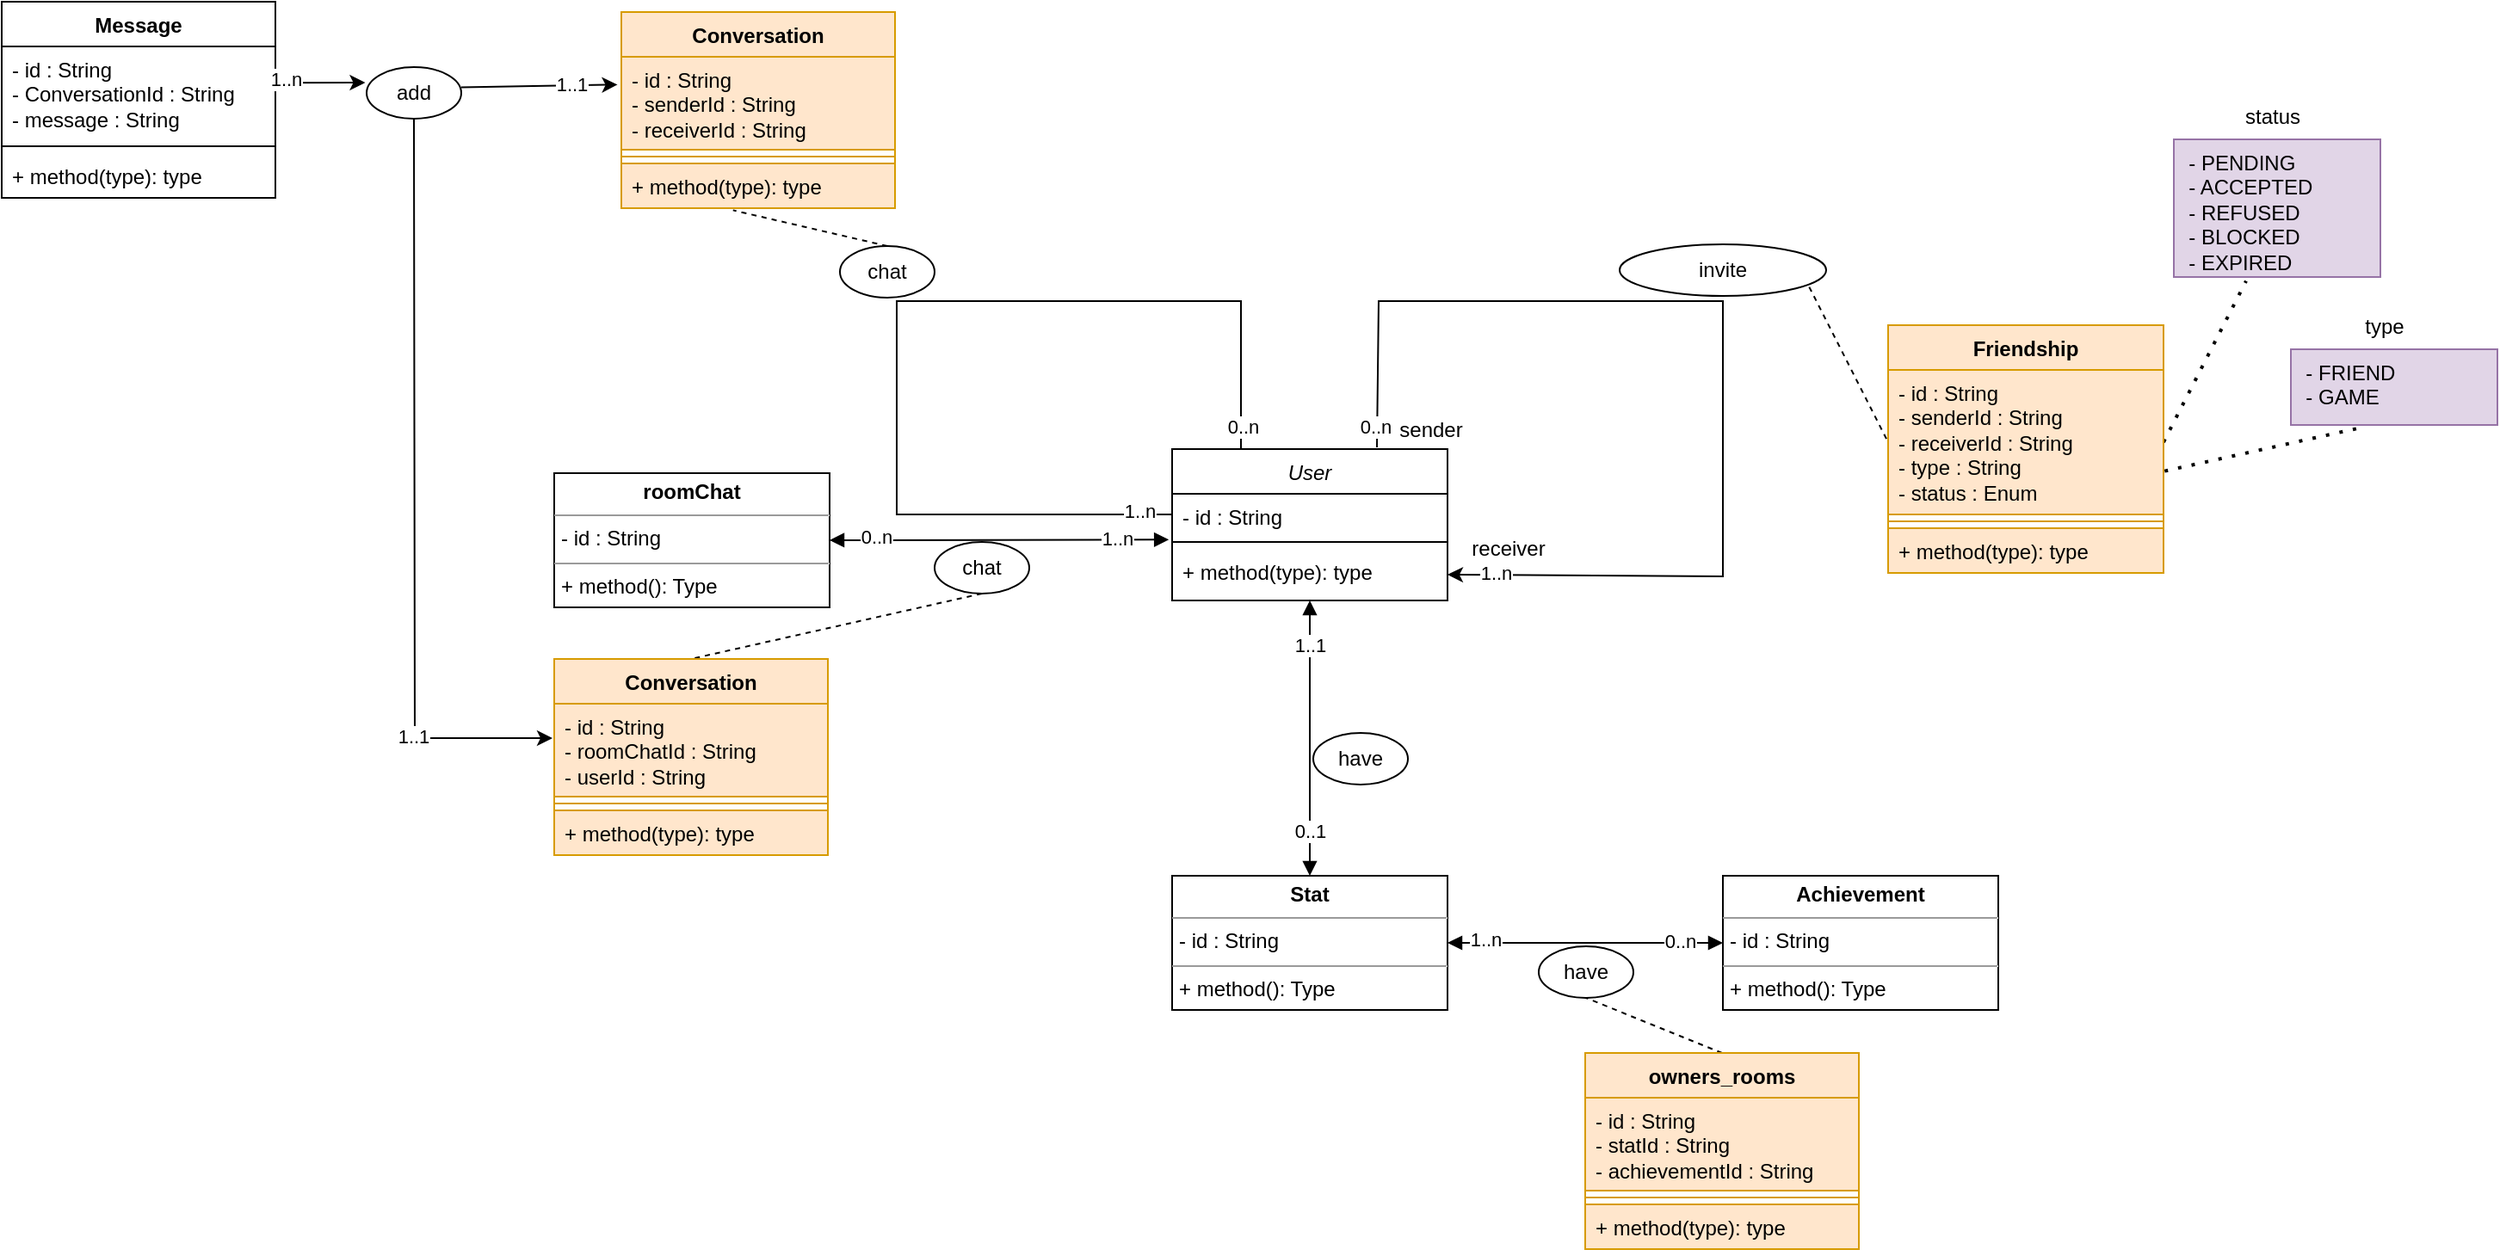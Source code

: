 <mxfile version="21.4.0" type="github">
  <diagram id="C5RBs43oDa-KdzZeNtuy" name="Page-1">
    <mxGraphModel dx="2442" dy="938" grid="1" gridSize="10" guides="1" tooltips="1" connect="1" arrows="1" fold="1" page="1" pageScale="1" pageWidth="827" pageHeight="1169" math="0" shadow="0">
      <root>
        <mxCell id="WIyWlLk6GJQsqaUBKTNV-0" />
        <mxCell id="WIyWlLk6GJQsqaUBKTNV-1" parent="WIyWlLk6GJQsqaUBKTNV-0" />
        <mxCell id="zkfFHV4jXpPFQw0GAbJ--0" value="User" style="swimlane;fontStyle=2;align=center;verticalAlign=top;childLayout=stackLayout;horizontal=1;startSize=26;horizontalStack=0;resizeParent=1;resizeLast=0;collapsible=1;marginBottom=0;rounded=0;shadow=0;strokeWidth=1;" parent="WIyWlLk6GJQsqaUBKTNV-1" vertex="1">
          <mxGeometry x="320" y="512" width="160" height="88" as="geometry">
            <mxRectangle x="400" y="520" width="160" height="26" as="alternateBounds" />
          </mxGeometry>
        </mxCell>
        <mxCell id="zkfFHV4jXpPFQw0GAbJ--1" value="- id : String" style="text;align=left;verticalAlign=top;spacingLeft=4;spacingRight=4;overflow=hidden;rotatable=0;points=[[0,0.5],[1,0.5]];portConstraint=eastwest;" parent="zkfFHV4jXpPFQw0GAbJ--0" vertex="1">
          <mxGeometry y="26" width="160" height="24" as="geometry" />
        </mxCell>
        <mxCell id="zkfFHV4jXpPFQw0GAbJ--4" value="" style="line;html=1;strokeWidth=1;align=left;verticalAlign=middle;spacingTop=-1;spacingLeft=3;spacingRight=3;rotatable=0;labelPosition=right;points=[];portConstraint=eastwest;" parent="zkfFHV4jXpPFQw0GAbJ--0" vertex="1">
          <mxGeometry y="50" width="160" height="8" as="geometry" />
        </mxCell>
        <mxCell id="ZP9Y8yQ6oTrMv08s4SxV-12" value="" style="endArrow=classic;html=1;rounded=0;exitX=0.595;exitY=-0.006;exitDx=0;exitDy=0;exitPerimeter=0;entryX=1;entryY=0.5;entryDx=0;entryDy=0;" parent="zkfFHV4jXpPFQw0GAbJ--0" target="ZP9Y8yQ6oTrMv08s4SxV-41" edge="1">
          <mxGeometry width="50" height="50" relative="1" as="geometry">
            <mxPoint x="119" y="-0.96" as="sourcePoint" />
            <mxPoint x="199" y="80" as="targetPoint" />
            <Array as="points">
              <mxPoint x="120" y="-86" />
              <mxPoint x="320" y="-86" />
              <mxPoint x="320" y="74" />
            </Array>
          </mxGeometry>
        </mxCell>
        <mxCell id="ZP9Y8yQ6oTrMv08s4SxV-14" value="0..n" style="edgeLabel;html=1;align=center;verticalAlign=middle;resizable=0;points=[];" parent="ZP9Y8yQ6oTrMv08s4SxV-12" vertex="1" connectable="0">
          <mxGeometry x="-0.96" y="1" relative="1" as="geometry">
            <mxPoint as="offset" />
          </mxGeometry>
        </mxCell>
        <mxCell id="ZP9Y8yQ6oTrMv08s4SxV-15" value="1..n" style="edgeLabel;html=1;align=center;verticalAlign=middle;resizable=0;points=[];" parent="ZP9Y8yQ6oTrMv08s4SxV-12" vertex="1" connectable="0">
          <mxGeometry x="0.941" y="-1" relative="1" as="geometry">
            <mxPoint x="10" as="offset" />
          </mxGeometry>
        </mxCell>
        <mxCell id="ZP9Y8yQ6oTrMv08s4SxV-41" value="+ method(type): type" style="text;strokeColor=none;fillColor=none;align=left;verticalAlign=top;spacingLeft=4;spacingRight=4;overflow=hidden;rotatable=0;points=[[0,0.5],[1,0.5]];portConstraint=eastwest;whiteSpace=wrap;html=1;" parent="zkfFHV4jXpPFQw0GAbJ--0" vertex="1">
          <mxGeometry y="58" width="160" height="30" as="geometry" />
        </mxCell>
        <mxCell id="IBgvhfcJ9Fi39RESurxE-10" value="" style="endArrow=none;html=1;edgeStyle=orthogonalEdgeStyle;rounded=0;entryX=0.25;entryY=0;entryDx=0;entryDy=0;exitX=0;exitY=0.5;exitDx=0;exitDy=0;" edge="1" parent="zkfFHV4jXpPFQw0GAbJ--0" source="zkfFHV4jXpPFQw0GAbJ--1" target="zkfFHV4jXpPFQw0GAbJ--0">
          <mxGeometry relative="1" as="geometry">
            <mxPoint y="74" as="sourcePoint" />
            <mxPoint x="-20" y="24" as="targetPoint" />
            <Array as="points">
              <mxPoint x="-160" y="38" />
              <mxPoint x="-160" y="-86" />
              <mxPoint x="40" y="-86" />
            </Array>
          </mxGeometry>
        </mxCell>
        <mxCell id="IBgvhfcJ9Fi39RESurxE-13" value="0..n" style="edgeLabel;html=1;align=center;verticalAlign=middle;resizable=0;points=[];" vertex="1" connectable="0" parent="IBgvhfcJ9Fi39RESurxE-10">
          <mxGeometry x="0.953" y="1" relative="1" as="geometry">
            <mxPoint as="offset" />
          </mxGeometry>
        </mxCell>
        <mxCell id="IBgvhfcJ9Fi39RESurxE-14" value="1..n" style="edgeLabel;html=1;align=center;verticalAlign=middle;resizable=0;points=[];" vertex="1" connectable="0" parent="IBgvhfcJ9Fi39RESurxE-10">
          <mxGeometry x="-0.934" y="-2" relative="1" as="geometry">
            <mxPoint as="offset" />
          </mxGeometry>
        </mxCell>
        <mxCell id="t-XptclObG062WxtiwhP-8" value="" style="endArrow=none;dashed=1;html=1;rounded=0;entryX=0;entryY=0.5;entryDx=0;entryDy=0;exitX=0.918;exitY=0.827;exitDx=0;exitDy=0;exitPerimeter=0;" parent="WIyWlLk6GJQsqaUBKTNV-1" source="t-XptclObG062WxtiwhP-11" target="ZP9Y8yQ6oTrMv08s4SxV-38" edge="1">
          <mxGeometry width="50" height="50" relative="1" as="geometry">
            <mxPoint x="720" y="500" as="sourcePoint" />
            <mxPoint x="800" y="460" as="targetPoint" />
          </mxGeometry>
        </mxCell>
        <mxCell id="t-XptclObG062WxtiwhP-11" value="invite" style="ellipse;whiteSpace=wrap;html=1;" parent="WIyWlLk6GJQsqaUBKTNV-1" vertex="1">
          <mxGeometry x="580" y="393" width="120" height="30" as="geometry" />
        </mxCell>
        <mxCell id="t-XptclObG062WxtiwhP-16" value="&amp;nbsp; - PENDING&lt;br&gt;&amp;nbsp; - ACCEPTED&lt;br&gt;&amp;nbsp; - REFUSED&lt;br&gt;&amp;nbsp; - BLOCKED&lt;br&gt;&amp;nbsp; - EXPIRED" style="whiteSpace=wrap;html=1;align=left;verticalAlign=top;fillColor=#e1d5e7;strokeColor=#9673a6;" parent="WIyWlLk6GJQsqaUBKTNV-1" vertex="1">
          <mxGeometry x="902" y="332" width="120" height="80" as="geometry" />
        </mxCell>
        <mxCell id="t-XptclObG062WxtiwhP-18" value="" style="endArrow=none;dashed=1;html=1;dashPattern=1 3;strokeWidth=2;rounded=0;entryX=0.35;entryY=1.029;entryDx=0;entryDy=0;entryPerimeter=0;exitX=1;exitY=0.5;exitDx=0;exitDy=0;" parent="WIyWlLk6GJQsqaUBKTNV-1" source="ZP9Y8yQ6oTrMv08s4SxV-38" target="t-XptclObG062WxtiwhP-16" edge="1">
          <mxGeometry width="50" height="50" relative="1" as="geometry">
            <mxPoint x="961" y="449.75" as="sourcePoint" />
            <mxPoint x="1040" y="437" as="targetPoint" />
          </mxGeometry>
        </mxCell>
        <mxCell id="t-XptclObG062WxtiwhP-19" value="status" style="text;html=1;align=center;verticalAlign=middle;resizable=0;points=[];autosize=1;strokeColor=none;fillColor=none;" parent="WIyWlLk6GJQsqaUBKTNV-1" vertex="1">
          <mxGeometry x="929" y="304" width="60" height="30" as="geometry" />
        </mxCell>
        <mxCell id="ZP9Y8yQ6oTrMv08s4SxV-18" value="sender" style="text;html=1;align=center;verticalAlign=middle;resizable=0;points=[];autosize=1;strokeColor=none;fillColor=none;" parent="WIyWlLk6GJQsqaUBKTNV-1" vertex="1">
          <mxGeometry x="440" y="486" width="60" height="30" as="geometry" />
        </mxCell>
        <mxCell id="ZP9Y8yQ6oTrMv08s4SxV-19" value="receiver" style="text;html=1;align=center;verticalAlign=middle;resizable=0;points=[];autosize=1;strokeColor=none;fillColor=none;" parent="WIyWlLk6GJQsqaUBKTNV-1" vertex="1">
          <mxGeometry x="480" y="555" width="70" height="30" as="geometry" />
        </mxCell>
        <mxCell id="ZP9Y8yQ6oTrMv08s4SxV-37" value="Friendship" style="swimlane;fontStyle=1;align=center;verticalAlign=top;childLayout=stackLayout;horizontal=1;startSize=26;horizontalStack=0;resizeParent=1;resizeParentMax=0;resizeLast=0;collapsible=1;marginBottom=0;whiteSpace=wrap;html=1;fillColor=#ffe6cc;strokeColor=#d79b00;" parent="WIyWlLk6GJQsqaUBKTNV-1" vertex="1">
          <mxGeometry x="736" y="440" width="160" height="144" as="geometry">
            <mxRectangle x="760" y="440" width="100" height="30" as="alternateBounds" />
          </mxGeometry>
        </mxCell>
        <mxCell id="ZP9Y8yQ6oTrMv08s4SxV-38" value="- id : String&lt;br&gt;- senderId : String&lt;br&gt;- receiverId : String&lt;br&gt;- type : String&lt;br&gt;- status : Enum" style="text;strokeColor=#d79b00;fillColor=#ffe6cc;align=left;verticalAlign=top;spacingLeft=4;spacingRight=4;overflow=hidden;rotatable=0;points=[[0,0.5],[1,0.5]];portConstraint=eastwest;whiteSpace=wrap;html=1;" parent="ZP9Y8yQ6oTrMv08s4SxV-37" vertex="1">
          <mxGeometry y="26" width="160" height="84" as="geometry" />
        </mxCell>
        <mxCell id="ZP9Y8yQ6oTrMv08s4SxV-39" value="" style="line;strokeWidth=1;fillColor=none;align=left;verticalAlign=middle;spacingTop=-1;spacingLeft=3;spacingRight=3;rotatable=0;labelPosition=right;points=[];portConstraint=eastwest;strokeColor=inherit;" parent="ZP9Y8yQ6oTrMv08s4SxV-37" vertex="1">
          <mxGeometry y="110" width="160" height="8" as="geometry" />
        </mxCell>
        <mxCell id="ZP9Y8yQ6oTrMv08s4SxV-40" value="+ method(type): type" style="text;strokeColor=#d79b00;fillColor=#ffe6cc;align=left;verticalAlign=top;spacingLeft=4;spacingRight=4;overflow=hidden;rotatable=0;points=[[0,0.5],[1,0.5]];portConstraint=eastwest;whiteSpace=wrap;html=1;" parent="ZP9Y8yQ6oTrMv08s4SxV-37" vertex="1">
          <mxGeometry y="118" width="160" height="26" as="geometry" />
        </mxCell>
        <mxCell id="ZP9Y8yQ6oTrMv08s4SxV-46" value="Message" style="swimlane;fontStyle=1;align=center;verticalAlign=top;childLayout=stackLayout;horizontal=1;startSize=26;horizontalStack=0;resizeParent=1;resizeParentMax=0;resizeLast=0;collapsible=1;marginBottom=0;whiteSpace=wrap;html=1;" parent="WIyWlLk6GJQsqaUBKTNV-1" vertex="1">
          <mxGeometry x="-360" y="252" width="159" height="114" as="geometry">
            <mxRectangle x="-159" y="322" width="90" height="30" as="alternateBounds" />
          </mxGeometry>
        </mxCell>
        <mxCell id="ZP9Y8yQ6oTrMv08s4SxV-47" value="- id : String&lt;br&gt;- ConversationId : String&lt;br&gt;- message : String&lt;br&gt;" style="text;strokeColor=none;fillColor=none;align=left;verticalAlign=top;spacingLeft=4;spacingRight=4;overflow=hidden;rotatable=0;points=[[0,0.5],[1,0.5]];portConstraint=eastwest;whiteSpace=wrap;html=1;" parent="ZP9Y8yQ6oTrMv08s4SxV-46" vertex="1">
          <mxGeometry y="26" width="159" height="54" as="geometry" />
        </mxCell>
        <mxCell id="ZP9Y8yQ6oTrMv08s4SxV-48" value="" style="line;strokeWidth=1;fillColor=none;align=left;verticalAlign=middle;spacingTop=-1;spacingLeft=3;spacingRight=3;rotatable=0;labelPosition=right;points=[];portConstraint=eastwest;strokeColor=inherit;" parent="ZP9Y8yQ6oTrMv08s4SxV-46" vertex="1">
          <mxGeometry y="80" width="159" height="8" as="geometry" />
        </mxCell>
        <mxCell id="ZP9Y8yQ6oTrMv08s4SxV-49" value="+ method(type): type" style="text;strokeColor=none;fillColor=none;align=left;verticalAlign=top;spacingLeft=4;spacingRight=4;overflow=hidden;rotatable=0;points=[[0,0.5],[1,0.5]];portConstraint=eastwest;whiteSpace=wrap;html=1;" parent="ZP9Y8yQ6oTrMv08s4SxV-46" vertex="1">
          <mxGeometry y="88" width="159" height="26" as="geometry" />
        </mxCell>
        <mxCell id="ZP9Y8yQ6oTrMv08s4SxV-58" value="" style="endArrow=none;dashed=1;html=1;rounded=0;entryX=0.408;entryY=1.046;entryDx=0;entryDy=0;entryPerimeter=0;exitX=0.5;exitY=0;exitDx=0;exitDy=0;" parent="WIyWlLk6GJQsqaUBKTNV-1" source="IBgvhfcJ9Fi39RESurxE-19" target="ZP9Y8yQ6oTrMv08s4SxV-62" edge="1">
          <mxGeometry width="50" height="50" relative="1" as="geometry">
            <mxPoint x="130" y="510" as="sourcePoint" />
            <mxPoint x="243.977" y="434.988" as="targetPoint" />
          </mxGeometry>
        </mxCell>
        <mxCell id="ZP9Y8yQ6oTrMv08s4SxV-59" value="Conversation" style="swimlane;fontStyle=1;align=center;verticalAlign=top;childLayout=stackLayout;horizontal=1;startSize=26;horizontalStack=0;resizeParent=1;resizeParentMax=0;resizeLast=0;collapsible=1;marginBottom=0;whiteSpace=wrap;html=1;fillColor=#ffe6cc;strokeColor=#d79b00;" parent="WIyWlLk6GJQsqaUBKTNV-1" vertex="1">
          <mxGeometry y="258" width="159" height="114" as="geometry">
            <mxRectangle x="199" y="327" width="120" height="30" as="alternateBounds" />
          </mxGeometry>
        </mxCell>
        <mxCell id="ZP9Y8yQ6oTrMv08s4SxV-60" value="- id : String&lt;br&gt;- senderId : String&lt;br&gt;- receiverId : String" style="text;strokeColor=#d79b00;fillColor=#ffe6cc;align=left;verticalAlign=top;spacingLeft=4;spacingRight=4;overflow=hidden;rotatable=0;points=[[0,0.5],[1,0.5]];portConstraint=eastwest;whiteSpace=wrap;html=1;" parent="ZP9Y8yQ6oTrMv08s4SxV-59" vertex="1">
          <mxGeometry y="26" width="159" height="54" as="geometry" />
        </mxCell>
        <mxCell id="ZP9Y8yQ6oTrMv08s4SxV-61" value="" style="line;strokeWidth=1;fillColor=none;align=left;verticalAlign=middle;spacingTop=-1;spacingLeft=3;spacingRight=3;rotatable=0;labelPosition=right;points=[];portConstraint=eastwest;strokeColor=inherit;" parent="ZP9Y8yQ6oTrMv08s4SxV-59" vertex="1">
          <mxGeometry y="80" width="159" height="8" as="geometry" />
        </mxCell>
        <mxCell id="ZP9Y8yQ6oTrMv08s4SxV-62" value="+ method(type): type" style="text;strokeColor=#d79b00;fillColor=#ffe6cc;align=left;verticalAlign=top;spacingLeft=4;spacingRight=4;overflow=hidden;rotatable=0;points=[[0,0.5],[1,0.5]];portConstraint=eastwest;whiteSpace=wrap;html=1;" parent="ZP9Y8yQ6oTrMv08s4SxV-59" vertex="1">
          <mxGeometry y="88" width="159" height="26" as="geometry" />
        </mxCell>
        <mxCell id="ZP9Y8yQ6oTrMv08s4SxV-63" value="" style="endArrow=classic;html=1;rounded=0;exitX=1;exitY=0.391;exitDx=0;exitDy=0;exitPerimeter=0;entryX=-0.014;entryY=0.3;entryDx=0;entryDy=0;entryPerimeter=0;" parent="WIyWlLk6GJQsqaUBKTNV-1" source="ZP9Y8yQ6oTrMv08s4SxV-67" target="ZP9Y8yQ6oTrMv08s4SxV-60" edge="1">
          <mxGeometry width="50" height="50" relative="1" as="geometry">
            <mxPoint x="179" y="626" as="sourcePoint" />
            <mxPoint x="9" y="386" as="targetPoint" />
          </mxGeometry>
        </mxCell>
        <mxCell id="ZP9Y8yQ6oTrMv08s4SxV-66" value="1..1" style="edgeLabel;html=1;align=center;verticalAlign=middle;resizable=0;points=[];" parent="ZP9Y8yQ6oTrMv08s4SxV-63" vertex="1" connectable="0">
          <mxGeometry x="0.688" y="-1" relative="1" as="geometry">
            <mxPoint x="-13" y="-2" as="offset" />
          </mxGeometry>
        </mxCell>
        <mxCell id="fXD0ZLrGMLsOHsutMgOB-6" value="&lt;p style=&quot;margin:0px;margin-top:4px;text-align:center;&quot;&gt;&lt;b&gt;Stat&lt;/b&gt;&lt;/p&gt;&lt;hr size=&quot;1&quot;&gt;&lt;p style=&quot;margin:0px;margin-left:4px;&quot;&gt;- id : String&lt;/p&gt;&lt;hr size=&quot;1&quot;&gt;&lt;p style=&quot;margin:0px;margin-left:4px;&quot;&gt;+ method(): Type&lt;/p&gt;" style="verticalAlign=top;align=left;overflow=fill;fontSize=12;fontFamily=Helvetica;html=1;whiteSpace=wrap;" parent="WIyWlLk6GJQsqaUBKTNV-1" vertex="1">
          <mxGeometry x="320" y="760" width="160" height="78" as="geometry" />
        </mxCell>
        <mxCell id="fXD0ZLrGMLsOHsutMgOB-7" value="" style="endArrow=block;startArrow=block;endFill=1;startFill=1;html=1;rounded=0;entryX=0.5;entryY=1;entryDx=0;entryDy=0;exitX=0.5;exitY=0;exitDx=0;exitDy=0;" parent="WIyWlLk6GJQsqaUBKTNV-1" source="fXD0ZLrGMLsOHsutMgOB-6" target="zkfFHV4jXpPFQw0GAbJ--0" edge="1">
          <mxGeometry width="160" relative="1" as="geometry">
            <mxPoint x="340" y="750" as="sourcePoint" />
            <mxPoint x="500" y="750" as="targetPoint" />
          </mxGeometry>
        </mxCell>
        <mxCell id="fXD0ZLrGMLsOHsutMgOB-8" value="1..1" style="edgeLabel;html=1;align=center;verticalAlign=middle;resizable=0;points=[];" parent="fXD0ZLrGMLsOHsutMgOB-7" vertex="1" connectable="0">
          <mxGeometry x="0.689" relative="1" as="geometry">
            <mxPoint y="1" as="offset" />
          </mxGeometry>
        </mxCell>
        <mxCell id="fXD0ZLrGMLsOHsutMgOB-9" value="0..1" style="edgeLabel;html=1;align=center;verticalAlign=middle;resizable=0;points=[];" parent="fXD0ZLrGMLsOHsutMgOB-7" vertex="1" connectable="0">
          <mxGeometry x="-0.728" relative="1" as="geometry">
            <mxPoint y="-4" as="offset" />
          </mxGeometry>
        </mxCell>
        <mxCell id="fXD0ZLrGMLsOHsutMgOB-10" value="have" style="ellipse;whiteSpace=wrap;html=1;" parent="WIyWlLk6GJQsqaUBKTNV-1" vertex="1">
          <mxGeometry x="402" y="677" width="55" height="30" as="geometry" />
        </mxCell>
        <mxCell id="cSd56_UXpaNaqpnOmuZ3-0" value="&lt;p style=&quot;margin:0px;margin-top:4px;text-align:center;&quot;&gt;&lt;b&gt;Achievement&lt;/b&gt;&lt;/p&gt;&lt;hr size=&quot;1&quot;&gt;&lt;p style=&quot;margin:0px;margin-left:4px;&quot;&gt;- id : String&lt;/p&gt;&lt;hr size=&quot;1&quot;&gt;&lt;p style=&quot;margin:0px;margin-left:4px;&quot;&gt;+ method(): Type&lt;/p&gt;" style="verticalAlign=top;align=left;overflow=fill;fontSize=12;fontFamily=Helvetica;html=1;whiteSpace=wrap;" parent="WIyWlLk6GJQsqaUBKTNV-1" vertex="1">
          <mxGeometry x="640" y="760" width="160" height="78" as="geometry" />
        </mxCell>
        <mxCell id="cSd56_UXpaNaqpnOmuZ3-1" value="" style="endArrow=block;startArrow=block;endFill=1;startFill=1;html=1;rounded=0;entryX=0;entryY=0.5;entryDx=0;entryDy=0;exitX=1;exitY=0.5;exitDx=0;exitDy=0;" parent="WIyWlLk6GJQsqaUBKTNV-1" source="fXD0ZLrGMLsOHsutMgOB-6" target="cSd56_UXpaNaqpnOmuZ3-0" edge="1">
          <mxGeometry width="160" relative="1" as="geometry">
            <mxPoint x="540" y="770" as="sourcePoint" />
            <mxPoint x="540" y="626" as="targetPoint" />
          </mxGeometry>
        </mxCell>
        <mxCell id="cSd56_UXpaNaqpnOmuZ3-2" value="0..n" style="edgeLabel;html=1;align=center;verticalAlign=middle;resizable=0;points=[];" parent="cSd56_UXpaNaqpnOmuZ3-1" vertex="1" connectable="0">
          <mxGeometry x="0.689" relative="1" as="geometry">
            <mxPoint y="-1" as="offset" />
          </mxGeometry>
        </mxCell>
        <mxCell id="cSd56_UXpaNaqpnOmuZ3-3" value="1..n" style="edgeLabel;html=1;align=center;verticalAlign=middle;resizable=0;points=[];" parent="cSd56_UXpaNaqpnOmuZ3-1" vertex="1" connectable="0">
          <mxGeometry x="-0.728" relative="1" as="geometry">
            <mxPoint y="-2" as="offset" />
          </mxGeometry>
        </mxCell>
        <mxCell id="cSd56_UXpaNaqpnOmuZ3-4" value="have" style="ellipse;whiteSpace=wrap;html=1;" parent="WIyWlLk6GJQsqaUBKTNV-1" vertex="1">
          <mxGeometry x="533" y="801" width="55" height="30" as="geometry" />
        </mxCell>
        <mxCell id="cSd56_UXpaNaqpnOmuZ3-5" value="" style="endArrow=none;dashed=1;html=1;rounded=0;exitX=0.5;exitY=0;exitDx=0;exitDy=0;entryX=0.5;entryY=1;entryDx=0;entryDy=0;" parent="WIyWlLk6GJQsqaUBKTNV-1" source="cSd56_UXpaNaqpnOmuZ3-6" target="cSd56_UXpaNaqpnOmuZ3-4" edge="1">
          <mxGeometry width="50" height="50" relative="1" as="geometry">
            <mxPoint x="434" y="905" as="sourcePoint" />
            <mxPoint x="520" y="855" as="targetPoint" />
          </mxGeometry>
        </mxCell>
        <mxCell id="cSd56_UXpaNaqpnOmuZ3-6" value="owners_rooms" style="swimlane;fontStyle=1;align=center;verticalAlign=top;childLayout=stackLayout;horizontal=1;startSize=26;horizontalStack=0;resizeParent=1;resizeParentMax=0;resizeLast=0;collapsible=1;marginBottom=0;whiteSpace=wrap;html=1;fillColor=#ffe6cc;strokeColor=#d79b00;" parent="WIyWlLk6GJQsqaUBKTNV-1" vertex="1">
          <mxGeometry x="560" y="863" width="159" height="114" as="geometry">
            <mxRectangle x="199" y="327" width="120" height="30" as="alternateBounds" />
          </mxGeometry>
        </mxCell>
        <mxCell id="cSd56_UXpaNaqpnOmuZ3-7" value="- id : String&lt;br&gt;- statId : String&lt;br&gt;- achievementId : String" style="text;strokeColor=#d79b00;fillColor=#ffe6cc;align=left;verticalAlign=top;spacingLeft=4;spacingRight=4;overflow=hidden;rotatable=0;points=[[0,0.5],[1,0.5]];portConstraint=eastwest;whiteSpace=wrap;html=1;" parent="cSd56_UXpaNaqpnOmuZ3-6" vertex="1">
          <mxGeometry y="26" width="159" height="54" as="geometry" />
        </mxCell>
        <mxCell id="cSd56_UXpaNaqpnOmuZ3-8" value="" style="line;strokeWidth=1;fillColor=none;align=left;verticalAlign=middle;spacingTop=-1;spacingLeft=3;spacingRight=3;rotatable=0;labelPosition=right;points=[];portConstraint=eastwest;strokeColor=inherit;" parent="cSd56_UXpaNaqpnOmuZ3-6" vertex="1">
          <mxGeometry y="80" width="159" height="8" as="geometry" />
        </mxCell>
        <mxCell id="cSd56_UXpaNaqpnOmuZ3-9" value="+ method(type): type" style="text;strokeColor=#d79b00;fillColor=#ffe6cc;align=left;verticalAlign=top;spacingLeft=4;spacingRight=4;overflow=hidden;rotatable=0;points=[[0,0.5],[1,0.5]];portConstraint=eastwest;whiteSpace=wrap;html=1;" parent="cSd56_UXpaNaqpnOmuZ3-6" vertex="1">
          <mxGeometry y="88" width="159" height="26" as="geometry" />
        </mxCell>
        <mxCell id="cSd56_UXpaNaqpnOmuZ3-12" value="&amp;nbsp; - FRIEND&lt;br&gt;&amp;nbsp; - GAME" style="whiteSpace=wrap;html=1;align=left;verticalAlign=top;fillColor=#e1d5e7;strokeColor=#9673a6;" parent="WIyWlLk6GJQsqaUBKTNV-1" vertex="1">
          <mxGeometry x="970" y="454" width="120" height="44" as="geometry" />
        </mxCell>
        <mxCell id="cSd56_UXpaNaqpnOmuZ3-13" value="" style="endArrow=none;dashed=1;html=1;dashPattern=1 3;strokeWidth=2;rounded=0;entryX=0.35;entryY=1.029;entryDx=0;entryDy=0;entryPerimeter=0;exitX=1.004;exitY=0.7;exitDx=0;exitDy=0;exitPerimeter=0;" parent="WIyWlLk6GJQsqaUBKTNV-1" source="ZP9Y8yQ6oTrMv08s4SxV-38" target="cSd56_UXpaNaqpnOmuZ3-12" edge="1">
          <mxGeometry width="50" height="50" relative="1" as="geometry">
            <mxPoint x="930" y="520" as="sourcePoint" />
            <mxPoint x="1368" y="587" as="targetPoint" />
          </mxGeometry>
        </mxCell>
        <mxCell id="cSd56_UXpaNaqpnOmuZ3-14" value="type" style="text;html=1;align=center;verticalAlign=middle;resizable=0;points=[];autosize=1;strokeColor=none;fillColor=none;" parent="WIyWlLk6GJQsqaUBKTNV-1" vertex="1">
          <mxGeometry x="999" y="426" width="50" height="30" as="geometry" />
        </mxCell>
        <mxCell id="IBgvhfcJ9Fi39RESurxE-15" value="&lt;p style=&quot;margin:0px;margin-top:4px;text-align:center;&quot;&gt;&lt;b&gt;roomChat&lt;/b&gt;&lt;/p&gt;&lt;hr size=&quot;1&quot;&gt;&lt;p style=&quot;margin:0px;margin-left:4px;&quot;&gt;- id : String&lt;/p&gt;&lt;hr size=&quot;1&quot;&gt;&lt;p style=&quot;margin:0px;margin-left:4px;&quot;&gt;+ method(): Type&lt;/p&gt;" style="verticalAlign=top;align=left;overflow=fill;fontSize=12;fontFamily=Helvetica;html=1;whiteSpace=wrap;" vertex="1" parent="WIyWlLk6GJQsqaUBKTNV-1">
          <mxGeometry x="-39" y="526" width="160" height="78" as="geometry" />
        </mxCell>
        <mxCell id="IBgvhfcJ9Fi39RESurxE-16" value="" style="endArrow=block;startArrow=block;endFill=1;startFill=1;html=1;rounded=0;entryX=-0.012;entryY=1.111;entryDx=0;entryDy=0;exitX=1;exitY=0.5;exitDx=0;exitDy=0;entryPerimeter=0;" edge="1" parent="WIyWlLk6GJQsqaUBKTNV-1" source="IBgvhfcJ9Fi39RESurxE-15" target="zkfFHV4jXpPFQw0GAbJ--1">
          <mxGeometry width="160" relative="1" as="geometry">
            <mxPoint x="130" y="662" as="sourcePoint" />
            <mxPoint x="290" y="662" as="targetPoint" />
          </mxGeometry>
        </mxCell>
        <mxCell id="IBgvhfcJ9Fi39RESurxE-17" value="1..n" style="edgeLabel;html=1;align=center;verticalAlign=middle;resizable=0;points=[];" vertex="1" connectable="0" parent="IBgvhfcJ9Fi39RESurxE-16">
          <mxGeometry x="0.689" relative="1" as="geometry">
            <mxPoint y="-1" as="offset" />
          </mxGeometry>
        </mxCell>
        <mxCell id="IBgvhfcJ9Fi39RESurxE-18" value="0..n" style="edgeLabel;html=1;align=center;verticalAlign=middle;resizable=0;points=[];" vertex="1" connectable="0" parent="IBgvhfcJ9Fi39RESurxE-16">
          <mxGeometry x="-0.728" relative="1" as="geometry">
            <mxPoint y="-2" as="offset" />
          </mxGeometry>
        </mxCell>
        <mxCell id="IBgvhfcJ9Fi39RESurxE-19" value="chat" style="ellipse;whiteSpace=wrap;html=1;" vertex="1" parent="WIyWlLk6GJQsqaUBKTNV-1">
          <mxGeometry x="127" y="394" width="55" height="30" as="geometry" />
        </mxCell>
        <mxCell id="IBgvhfcJ9Fi39RESurxE-20" value="chat" style="ellipse;whiteSpace=wrap;html=1;" vertex="1" parent="WIyWlLk6GJQsqaUBKTNV-1">
          <mxGeometry x="182" y="566" width="55" height="30" as="geometry" />
        </mxCell>
        <mxCell id="IBgvhfcJ9Fi39RESurxE-21" value="" style="endArrow=none;dashed=1;html=1;rounded=0;exitX=0.5;exitY=1;exitDx=0;exitDy=0;entryX=0.5;entryY=0;entryDx=0;entryDy=0;" edge="1" parent="WIyWlLk6GJQsqaUBKTNV-1" source="IBgvhfcJ9Fi39RESurxE-20" target="IBgvhfcJ9Fi39RESurxE-22">
          <mxGeometry width="50" height="50" relative="1" as="geometry">
            <mxPoint x="165" y="404" as="sourcePoint" />
            <mxPoint x="100" y="700" as="targetPoint" />
            <Array as="points" />
          </mxGeometry>
        </mxCell>
        <mxCell id="IBgvhfcJ9Fi39RESurxE-22" value="Conversation" style="swimlane;fontStyle=1;align=center;verticalAlign=top;childLayout=stackLayout;horizontal=1;startSize=26;horizontalStack=0;resizeParent=1;resizeParentMax=0;resizeLast=0;collapsible=1;marginBottom=0;whiteSpace=wrap;html=1;fillColor=#ffe6cc;strokeColor=#d79b00;" vertex="1" parent="WIyWlLk6GJQsqaUBKTNV-1">
          <mxGeometry x="-39" y="634" width="159" height="114" as="geometry">
            <mxRectangle x="199" y="327" width="120" height="30" as="alternateBounds" />
          </mxGeometry>
        </mxCell>
        <mxCell id="IBgvhfcJ9Fi39RESurxE-23" value="- id : String&lt;br&gt;- roomChatId : String&lt;br&gt;- userId : String" style="text;strokeColor=#d79b00;fillColor=#ffe6cc;align=left;verticalAlign=top;spacingLeft=4;spacingRight=4;overflow=hidden;rotatable=0;points=[[0,0.5],[1,0.5]];portConstraint=eastwest;whiteSpace=wrap;html=1;" vertex="1" parent="IBgvhfcJ9Fi39RESurxE-22">
          <mxGeometry y="26" width="159" height="54" as="geometry" />
        </mxCell>
        <mxCell id="IBgvhfcJ9Fi39RESurxE-24" value="" style="line;strokeWidth=1;fillColor=none;align=left;verticalAlign=middle;spacingTop=-1;spacingLeft=3;spacingRight=3;rotatable=0;labelPosition=right;points=[];portConstraint=eastwest;strokeColor=inherit;" vertex="1" parent="IBgvhfcJ9Fi39RESurxE-22">
          <mxGeometry y="80" width="159" height="8" as="geometry" />
        </mxCell>
        <mxCell id="IBgvhfcJ9Fi39RESurxE-25" value="+ method(type): type" style="text;strokeColor=#d79b00;fillColor=#ffe6cc;align=left;verticalAlign=top;spacingLeft=4;spacingRight=4;overflow=hidden;rotatable=0;points=[[0,0.5],[1,0.5]];portConstraint=eastwest;whiteSpace=wrap;html=1;" vertex="1" parent="IBgvhfcJ9Fi39RESurxE-22">
          <mxGeometry y="88" width="159" height="26" as="geometry" />
        </mxCell>
        <mxCell id="IBgvhfcJ9Fi39RESurxE-26" value="" style="endArrow=classic;html=1;rounded=0;exitX=1;exitY=0.391;exitDx=0;exitDy=0;exitPerimeter=0;entryX=-0.014;entryY=0.3;entryDx=0;entryDy=0;entryPerimeter=0;" edge="1" parent="WIyWlLk6GJQsqaUBKTNV-1" source="ZP9Y8yQ6oTrMv08s4SxV-47" target="ZP9Y8yQ6oTrMv08s4SxV-67">
          <mxGeometry width="50" height="50" relative="1" as="geometry">
            <mxPoint x="-161" y="304" as="sourcePoint" />
            <mxPoint x="-1" y="304" as="targetPoint" />
          </mxGeometry>
        </mxCell>
        <mxCell id="IBgvhfcJ9Fi39RESurxE-27" value="1..n" style="edgeLabel;html=1;align=center;verticalAlign=middle;resizable=0;points=[];" vertex="1" connectable="0" parent="IBgvhfcJ9Fi39RESurxE-26">
          <mxGeometry x="-0.849" y="1" relative="1" as="geometry">
            <mxPoint x="2" y="-1" as="offset" />
          </mxGeometry>
        </mxCell>
        <mxCell id="ZP9Y8yQ6oTrMv08s4SxV-67" value="add" style="ellipse;whiteSpace=wrap;html=1;" parent="WIyWlLk6GJQsqaUBKTNV-1" vertex="1">
          <mxGeometry x="-148" y="290" width="55" height="30" as="geometry" />
        </mxCell>
        <mxCell id="IBgvhfcJ9Fi39RESurxE-29" value="" style="endArrow=classic;html=1;rounded=0;exitX=0.5;exitY=1;exitDx=0;exitDy=0;" edge="1" parent="WIyWlLk6GJQsqaUBKTNV-1" source="ZP9Y8yQ6oTrMv08s4SxV-67">
          <mxGeometry width="50" height="50" relative="1" as="geometry">
            <mxPoint x="-45" y="312" as="sourcePoint" />
            <mxPoint x="-40" y="680" as="targetPoint" />
            <Array as="points">
              <mxPoint x="-120" y="680" />
            </Array>
          </mxGeometry>
        </mxCell>
        <mxCell id="IBgvhfcJ9Fi39RESurxE-30" value="1..1" style="edgeLabel;html=1;align=center;verticalAlign=middle;resizable=0;points=[];" vertex="1" connectable="0" parent="IBgvhfcJ9Fi39RESurxE-29">
          <mxGeometry x="0.688" y="-1" relative="1" as="geometry">
            <mxPoint x="-13" y="-2" as="offset" />
          </mxGeometry>
        </mxCell>
      </root>
    </mxGraphModel>
  </diagram>
</mxfile>